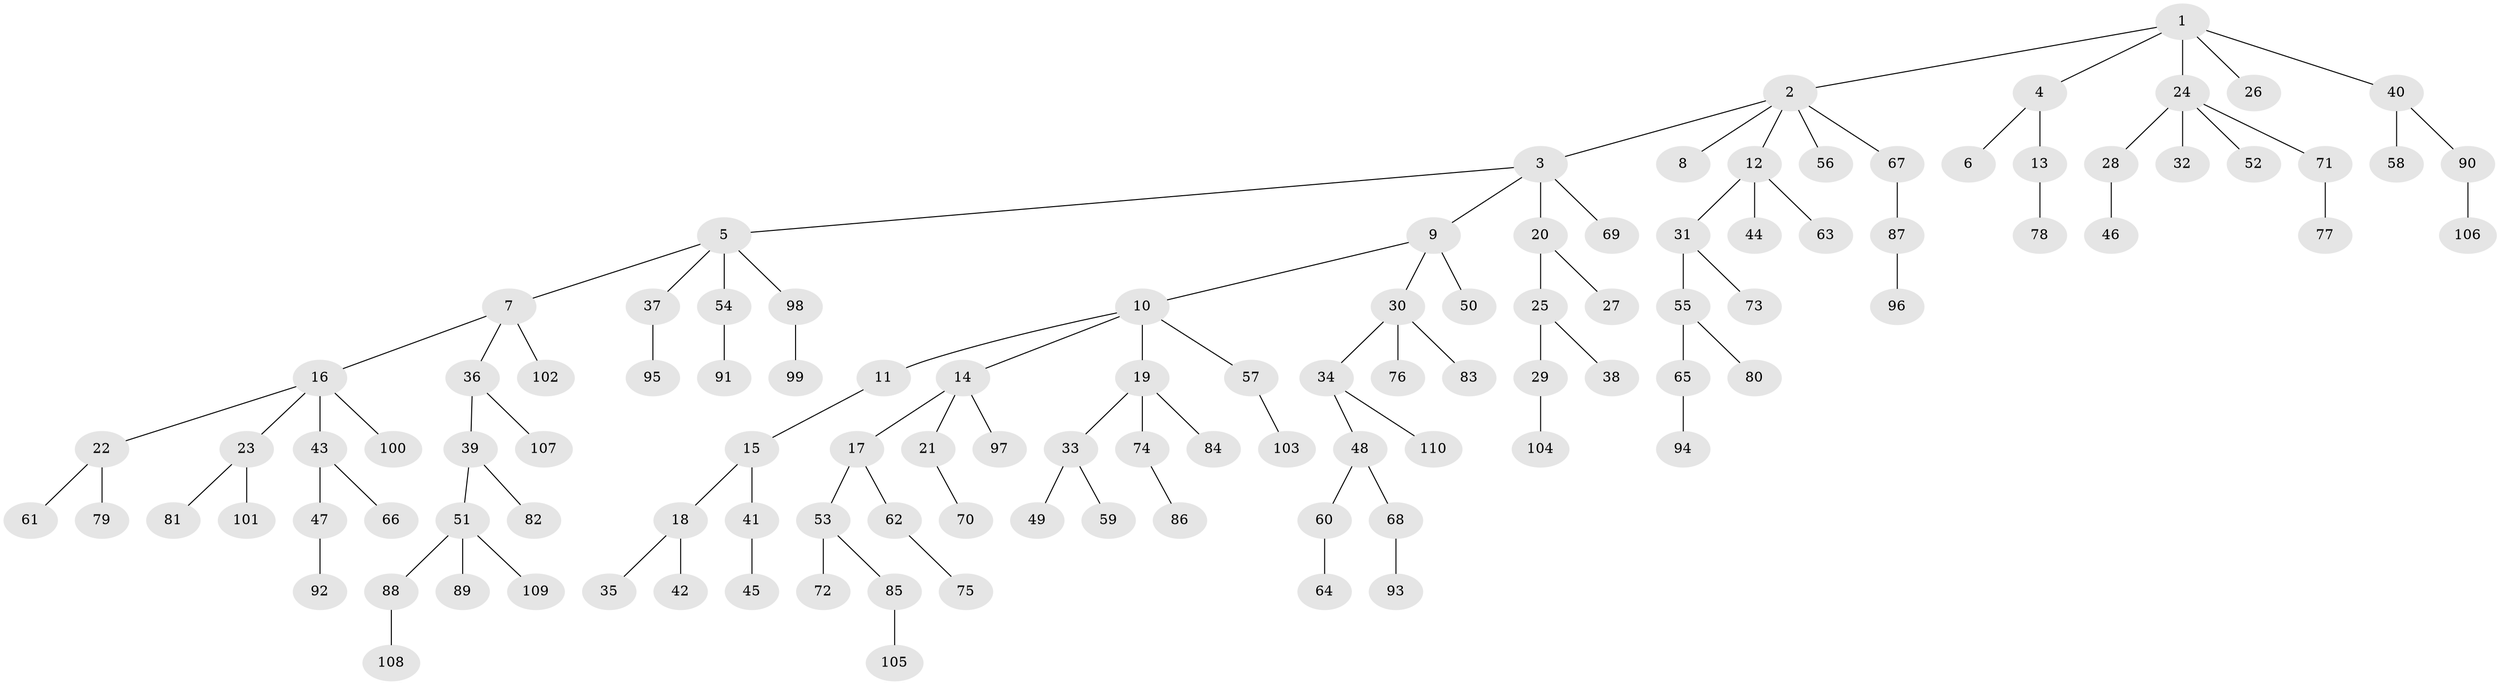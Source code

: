// coarse degree distribution, {9: 0.01818181818181818, 7: 0.03636363636363636, 2: 0.12727272727272726, 5: 0.03636363636363636, 1: 0.6363636363636364, 3: 0.10909090909090909, 4: 0.03636363636363636}
// Generated by graph-tools (version 1.1) at 2025/19/03/04/25 18:19:06]
// undirected, 110 vertices, 109 edges
graph export_dot {
graph [start="1"]
  node [color=gray90,style=filled];
  1;
  2;
  3;
  4;
  5;
  6;
  7;
  8;
  9;
  10;
  11;
  12;
  13;
  14;
  15;
  16;
  17;
  18;
  19;
  20;
  21;
  22;
  23;
  24;
  25;
  26;
  27;
  28;
  29;
  30;
  31;
  32;
  33;
  34;
  35;
  36;
  37;
  38;
  39;
  40;
  41;
  42;
  43;
  44;
  45;
  46;
  47;
  48;
  49;
  50;
  51;
  52;
  53;
  54;
  55;
  56;
  57;
  58;
  59;
  60;
  61;
  62;
  63;
  64;
  65;
  66;
  67;
  68;
  69;
  70;
  71;
  72;
  73;
  74;
  75;
  76;
  77;
  78;
  79;
  80;
  81;
  82;
  83;
  84;
  85;
  86;
  87;
  88;
  89;
  90;
  91;
  92;
  93;
  94;
  95;
  96;
  97;
  98;
  99;
  100;
  101;
  102;
  103;
  104;
  105;
  106;
  107;
  108;
  109;
  110;
  1 -- 2;
  1 -- 4;
  1 -- 24;
  1 -- 26;
  1 -- 40;
  2 -- 3;
  2 -- 8;
  2 -- 12;
  2 -- 56;
  2 -- 67;
  3 -- 5;
  3 -- 9;
  3 -- 20;
  3 -- 69;
  4 -- 6;
  4 -- 13;
  5 -- 7;
  5 -- 37;
  5 -- 54;
  5 -- 98;
  7 -- 16;
  7 -- 36;
  7 -- 102;
  9 -- 10;
  9 -- 30;
  9 -- 50;
  10 -- 11;
  10 -- 14;
  10 -- 19;
  10 -- 57;
  11 -- 15;
  12 -- 31;
  12 -- 44;
  12 -- 63;
  13 -- 78;
  14 -- 17;
  14 -- 21;
  14 -- 97;
  15 -- 18;
  15 -- 41;
  16 -- 22;
  16 -- 23;
  16 -- 43;
  16 -- 100;
  17 -- 53;
  17 -- 62;
  18 -- 35;
  18 -- 42;
  19 -- 33;
  19 -- 74;
  19 -- 84;
  20 -- 25;
  20 -- 27;
  21 -- 70;
  22 -- 61;
  22 -- 79;
  23 -- 81;
  23 -- 101;
  24 -- 28;
  24 -- 32;
  24 -- 52;
  24 -- 71;
  25 -- 29;
  25 -- 38;
  28 -- 46;
  29 -- 104;
  30 -- 34;
  30 -- 76;
  30 -- 83;
  31 -- 55;
  31 -- 73;
  33 -- 49;
  33 -- 59;
  34 -- 48;
  34 -- 110;
  36 -- 39;
  36 -- 107;
  37 -- 95;
  39 -- 51;
  39 -- 82;
  40 -- 58;
  40 -- 90;
  41 -- 45;
  43 -- 47;
  43 -- 66;
  47 -- 92;
  48 -- 60;
  48 -- 68;
  51 -- 88;
  51 -- 89;
  51 -- 109;
  53 -- 72;
  53 -- 85;
  54 -- 91;
  55 -- 65;
  55 -- 80;
  57 -- 103;
  60 -- 64;
  62 -- 75;
  65 -- 94;
  67 -- 87;
  68 -- 93;
  71 -- 77;
  74 -- 86;
  85 -- 105;
  87 -- 96;
  88 -- 108;
  90 -- 106;
  98 -- 99;
}
